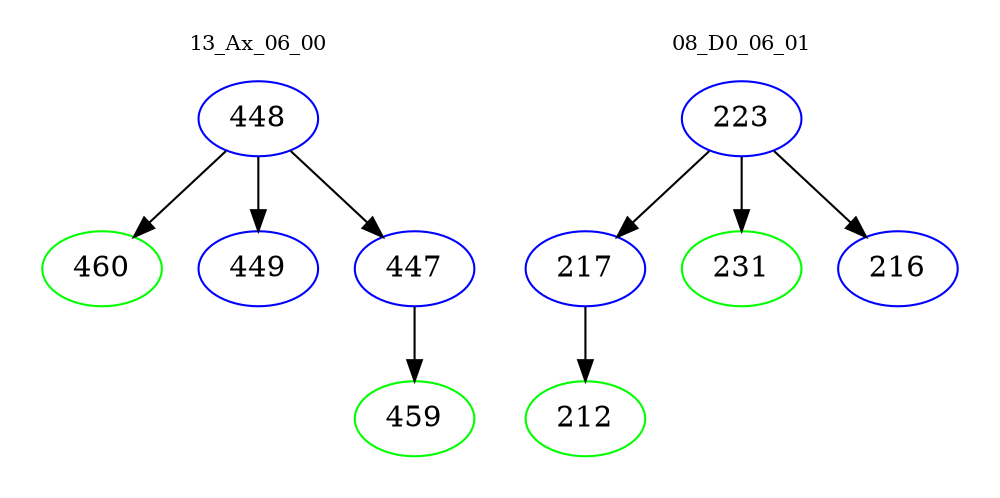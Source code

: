 digraph{
subgraph cluster_0 {
color = white
label = "13_Ax_06_00";
fontsize=10;
T0_448 [label="448", color="blue"]
T0_448 -> T0_460 [color="black"]
T0_460 [label="460", color="green"]
T0_448 -> T0_449 [color="black"]
T0_449 [label="449", color="blue"]
T0_448 -> T0_447 [color="black"]
T0_447 [label="447", color="blue"]
T0_447 -> T0_459 [color="black"]
T0_459 [label="459", color="green"]
}
subgraph cluster_1 {
color = white
label = "08_D0_06_01";
fontsize=10;
T1_223 [label="223", color="blue"]
T1_223 -> T1_217 [color="black"]
T1_217 [label="217", color="blue"]
T1_217 -> T1_212 [color="black"]
T1_212 [label="212", color="green"]
T1_223 -> T1_231 [color="black"]
T1_231 [label="231", color="green"]
T1_223 -> T1_216 [color="black"]
T1_216 [label="216", color="blue"]
}
}
